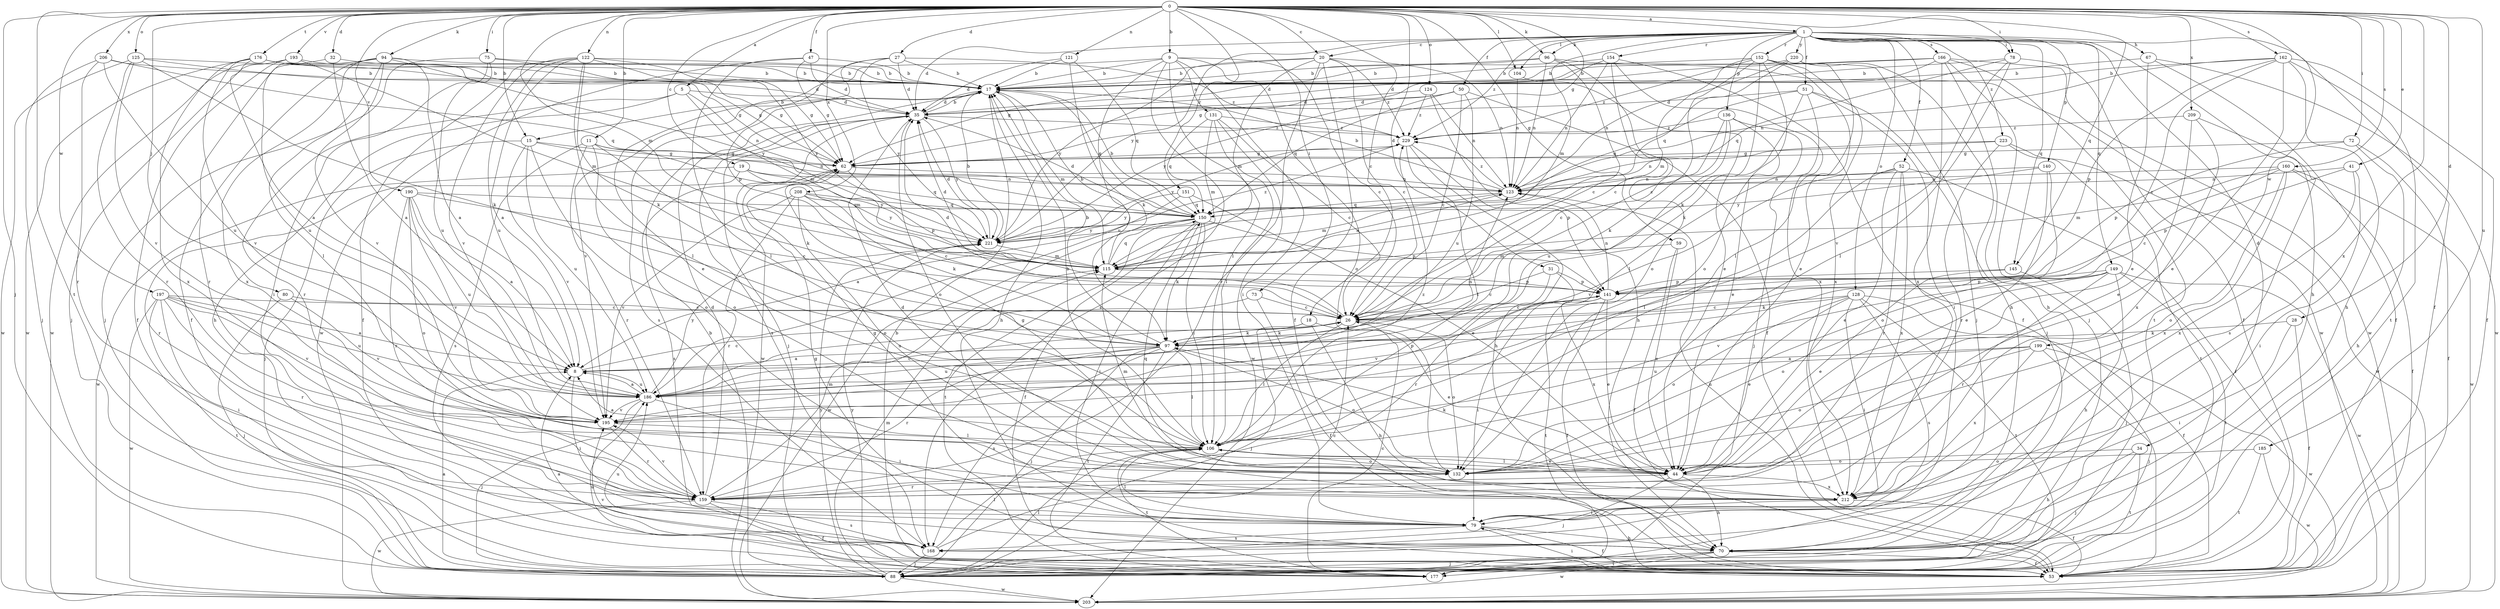 strict digraph  {
0;
1;
5;
8;
9;
11;
15;
17;
18;
19;
20;
26;
27;
28;
31;
32;
34;
35;
41;
44;
47;
50;
51;
52;
53;
59;
62;
67;
70;
72;
73;
75;
78;
79;
80;
88;
94;
96;
97;
104;
106;
115;
121;
122;
123;
124;
125;
128;
131;
132;
136;
140;
141;
145;
149;
150;
151;
152;
154;
159;
160;
162;
166;
168;
176;
177;
185;
186;
190;
193;
195;
197;
199;
203;
206;
208;
209;
212;
220;
221;
223;
229;
0 -> 1  [label=a];
0 -> 5  [label=a];
0 -> 9  [label=b];
0 -> 11  [label=b];
0 -> 15  [label=b];
0 -> 18  [label=c];
0 -> 19  [label=c];
0 -> 20  [label=c];
0 -> 27  [label=d];
0 -> 28  [label=d];
0 -> 31  [label=d];
0 -> 32  [label=d];
0 -> 41  [label=e];
0 -> 47  [label=f];
0 -> 59  [label=g];
0 -> 62  [label=g];
0 -> 72  [label=i];
0 -> 73  [label=i];
0 -> 75  [label=i];
0 -> 78  [label=i];
0 -> 80  [label=j];
0 -> 88  [label=j];
0 -> 94  [label=k];
0 -> 96  [label=k];
0 -> 104  [label=l];
0 -> 115  [label=m];
0 -> 121  [label=n];
0 -> 122  [label=n];
0 -> 124  [label=o];
0 -> 125  [label=o];
0 -> 145  [label=q];
0 -> 151  [label=r];
0 -> 160  [label=s];
0 -> 162  [label=s];
0 -> 176  [label=t];
0 -> 177  [label=t];
0 -> 185  [label=u];
0 -> 190  [label=v];
0 -> 193  [label=v];
0 -> 197  [label=w];
0 -> 199  [label=w];
0 -> 206  [label=x];
0 -> 208  [label=x];
0 -> 209  [label=x];
0 -> 212  [label=x];
1 -> 20  [label=c];
1 -> 34  [label=d];
1 -> 35  [label=d];
1 -> 50  [label=f];
1 -> 51  [label=f];
1 -> 52  [label=f];
1 -> 53  [label=f];
1 -> 67  [label=h];
1 -> 70  [label=h];
1 -> 78  [label=i];
1 -> 96  [label=k];
1 -> 104  [label=l];
1 -> 115  [label=m];
1 -> 128  [label=o];
1 -> 136  [label=p];
1 -> 140  [label=p];
1 -> 145  [label=q];
1 -> 149  [label=q];
1 -> 152  [label=r];
1 -> 154  [label=r];
1 -> 166  [label=s];
1 -> 220  [label=y];
1 -> 221  [label=y];
1 -> 223  [label=z];
1 -> 229  [label=z];
5 -> 35  [label=d];
5 -> 70  [label=h];
5 -> 115  [label=m];
5 -> 123  [label=n];
5 -> 159  [label=r];
8 -> 26  [label=c];
8 -> 79  [label=i];
8 -> 123  [label=n];
8 -> 186  [label=u];
9 -> 15  [label=b];
9 -> 17  [label=b];
9 -> 26  [label=c];
9 -> 79  [label=i];
9 -> 106  [label=l];
9 -> 131  [label=o];
9 -> 132  [label=o];
9 -> 168  [label=s];
9 -> 186  [label=u];
11 -> 62  [label=g];
11 -> 97  [label=k];
11 -> 115  [label=m];
11 -> 132  [label=o];
11 -> 159  [label=r];
11 -> 168  [label=s];
15 -> 62  [label=g];
15 -> 88  [label=j];
15 -> 123  [label=n];
15 -> 132  [label=o];
15 -> 186  [label=u];
15 -> 195  [label=v];
17 -> 35  [label=d];
17 -> 70  [label=h];
17 -> 115  [label=m];
17 -> 150  [label=q];
17 -> 168  [label=s];
17 -> 195  [label=v];
18 -> 44  [label=e];
18 -> 70  [label=h];
18 -> 88  [label=j];
18 -> 97  [label=k];
19 -> 123  [label=n];
19 -> 150  [label=q];
19 -> 159  [label=r];
19 -> 203  [label=w];
19 -> 221  [label=y];
20 -> 17  [label=b];
20 -> 26  [label=c];
20 -> 53  [label=f];
20 -> 115  [label=m];
20 -> 123  [label=n];
20 -> 159  [label=r];
20 -> 221  [label=y];
20 -> 229  [label=z];
26 -> 35  [label=d];
26 -> 97  [label=k];
26 -> 106  [label=l];
26 -> 132  [label=o];
27 -> 17  [label=b];
27 -> 35  [label=d];
27 -> 44  [label=e];
27 -> 141  [label=p];
27 -> 221  [label=y];
27 -> 229  [label=z];
28 -> 53  [label=f];
28 -> 79  [label=i];
28 -> 97  [label=k];
31 -> 26  [label=c];
31 -> 141  [label=p];
31 -> 159  [label=r];
31 -> 212  [label=x];
32 -> 8  [label=a];
32 -> 17  [label=b];
32 -> 186  [label=u];
34 -> 70  [label=h];
34 -> 88  [label=j];
34 -> 132  [label=o];
34 -> 177  [label=t];
35 -> 17  [label=b];
35 -> 88  [label=j];
35 -> 132  [label=o];
35 -> 168  [label=s];
35 -> 203  [label=w];
35 -> 221  [label=y];
35 -> 229  [label=z];
41 -> 79  [label=i];
41 -> 123  [label=n];
41 -> 141  [label=p];
41 -> 212  [label=x];
44 -> 62  [label=g];
44 -> 70  [label=h];
44 -> 88  [label=j];
44 -> 97  [label=k];
44 -> 106  [label=l];
44 -> 159  [label=r];
44 -> 212  [label=x];
47 -> 17  [label=b];
47 -> 35  [label=d];
47 -> 62  [label=g];
47 -> 106  [label=l];
47 -> 203  [label=w];
50 -> 26  [label=c];
50 -> 35  [label=d];
50 -> 53  [label=f];
50 -> 150  [label=q];
50 -> 186  [label=u];
50 -> 221  [label=y];
51 -> 35  [label=d];
51 -> 79  [label=i];
51 -> 88  [label=j];
51 -> 97  [label=k];
51 -> 106  [label=l];
51 -> 150  [label=q];
52 -> 44  [label=e];
52 -> 53  [label=f];
52 -> 106  [label=l];
52 -> 123  [label=n];
52 -> 159  [label=r];
52 -> 195  [label=v];
52 -> 212  [label=x];
53 -> 8  [label=a];
53 -> 79  [label=i];
53 -> 123  [label=n];
53 -> 195  [label=v];
59 -> 44  [label=e];
59 -> 53  [label=f];
59 -> 115  [label=m];
62 -> 123  [label=n];
62 -> 141  [label=p];
62 -> 168  [label=s];
67 -> 17  [label=b];
67 -> 44  [label=e];
67 -> 53  [label=f];
67 -> 203  [label=w];
70 -> 53  [label=f];
70 -> 62  [label=g];
70 -> 88  [label=j];
70 -> 177  [label=t];
70 -> 203  [label=w];
72 -> 53  [label=f];
72 -> 62  [label=g];
72 -> 70  [label=h];
72 -> 141  [label=p];
73 -> 26  [label=c];
73 -> 53  [label=f];
73 -> 186  [label=u];
75 -> 17  [label=b];
75 -> 62  [label=g];
75 -> 79  [label=i];
75 -> 88  [label=j];
75 -> 186  [label=u];
78 -> 17  [label=b];
78 -> 53  [label=f];
78 -> 106  [label=l];
78 -> 150  [label=q];
78 -> 195  [label=v];
79 -> 53  [label=f];
79 -> 70  [label=h];
79 -> 106  [label=l];
79 -> 168  [label=s];
80 -> 26  [label=c];
80 -> 88  [label=j];
80 -> 195  [label=v];
88 -> 8  [label=a];
88 -> 17  [label=b];
88 -> 106  [label=l];
88 -> 115  [label=m];
88 -> 203  [label=w];
88 -> 221  [label=y];
94 -> 8  [label=a];
94 -> 17  [label=b];
94 -> 53  [label=f];
94 -> 106  [label=l];
94 -> 159  [label=r];
94 -> 195  [label=v];
94 -> 212  [label=x];
94 -> 221  [label=y];
96 -> 17  [label=b];
96 -> 26  [label=c];
96 -> 62  [label=g];
96 -> 123  [label=n];
96 -> 132  [label=o];
96 -> 203  [label=w];
97 -> 8  [label=a];
97 -> 17  [label=b];
97 -> 88  [label=j];
97 -> 106  [label=l];
97 -> 132  [label=o];
97 -> 159  [label=r];
97 -> 168  [label=s];
97 -> 177  [label=t];
97 -> 186  [label=u];
104 -> 44  [label=e];
104 -> 123  [label=n];
106 -> 8  [label=a];
106 -> 17  [label=b];
106 -> 44  [label=e];
106 -> 132  [label=o];
106 -> 177  [label=t];
106 -> 229  [label=z];
115 -> 17  [label=b];
115 -> 35  [label=d];
115 -> 123  [label=n];
115 -> 141  [label=p];
115 -> 150  [label=q];
121 -> 17  [label=b];
121 -> 35  [label=d];
121 -> 97  [label=k];
121 -> 150  [label=q];
122 -> 8  [label=a];
122 -> 17  [label=b];
122 -> 53  [label=f];
122 -> 62  [label=g];
122 -> 97  [label=k];
122 -> 106  [label=l];
122 -> 186  [label=u];
122 -> 195  [label=v];
122 -> 221  [label=y];
123 -> 17  [label=b];
123 -> 115  [label=m];
123 -> 150  [label=q];
123 -> 229  [label=z];
124 -> 35  [label=d];
124 -> 70  [label=h];
124 -> 123  [label=n];
124 -> 229  [label=z];
125 -> 17  [label=b];
125 -> 62  [label=g];
125 -> 97  [label=k];
125 -> 159  [label=r];
125 -> 195  [label=v];
125 -> 203  [label=w];
128 -> 26  [label=c];
128 -> 44  [label=e];
128 -> 53  [label=f];
128 -> 79  [label=i];
128 -> 132  [label=o];
128 -> 168  [label=s];
128 -> 177  [label=t];
128 -> 195  [label=v];
131 -> 26  [label=c];
131 -> 106  [label=l];
131 -> 115  [label=m];
131 -> 150  [label=q];
131 -> 203  [label=w];
131 -> 229  [label=z];
132 -> 115  [label=m];
136 -> 26  [label=c];
136 -> 44  [label=e];
136 -> 88  [label=j];
136 -> 97  [label=k];
136 -> 186  [label=u];
136 -> 229  [label=z];
140 -> 44  [label=e];
140 -> 123  [label=n];
140 -> 132  [label=o];
140 -> 221  [label=y];
141 -> 26  [label=c];
141 -> 44  [label=e];
141 -> 53  [label=f];
141 -> 79  [label=i];
141 -> 123  [label=n];
141 -> 177  [label=t];
145 -> 44  [label=e];
145 -> 88  [label=j];
145 -> 141  [label=p];
149 -> 70  [label=h];
149 -> 97  [label=k];
149 -> 132  [label=o];
149 -> 141  [label=p];
149 -> 159  [label=r];
149 -> 177  [label=t];
149 -> 195  [label=v];
149 -> 203  [label=w];
150 -> 17  [label=b];
150 -> 35  [label=d];
150 -> 53  [label=f];
150 -> 79  [label=i];
150 -> 97  [label=k];
150 -> 106  [label=l];
150 -> 141  [label=p];
150 -> 177  [label=t];
150 -> 203  [label=w];
150 -> 221  [label=y];
151 -> 8  [label=a];
151 -> 44  [label=e];
151 -> 150  [label=q];
151 -> 221  [label=y];
152 -> 17  [label=b];
152 -> 26  [label=c];
152 -> 44  [label=e];
152 -> 88  [label=j];
152 -> 97  [label=k];
152 -> 115  [label=m];
152 -> 132  [label=o];
152 -> 212  [label=x];
152 -> 229  [label=z];
154 -> 17  [label=b];
154 -> 26  [label=c];
154 -> 35  [label=d];
154 -> 53  [label=f];
154 -> 123  [label=n];
154 -> 212  [label=x];
159 -> 35  [label=d];
159 -> 53  [label=f];
159 -> 115  [label=m];
159 -> 168  [label=s];
159 -> 195  [label=v];
159 -> 203  [label=w];
160 -> 26  [label=c];
160 -> 53  [label=f];
160 -> 115  [label=m];
160 -> 123  [label=n];
160 -> 132  [label=o];
160 -> 203  [label=w];
160 -> 212  [label=x];
162 -> 17  [label=b];
162 -> 26  [label=c];
162 -> 44  [label=e];
162 -> 53  [label=f];
162 -> 70  [label=h];
162 -> 123  [label=n];
162 -> 141  [label=p];
162 -> 177  [label=t];
166 -> 17  [label=b];
166 -> 35  [label=d];
166 -> 62  [label=g];
166 -> 70  [label=h];
166 -> 88  [label=j];
166 -> 177  [label=t];
166 -> 203  [label=w];
166 -> 212  [label=x];
168 -> 26  [label=c];
168 -> 88  [label=j];
168 -> 106  [label=l];
168 -> 186  [label=u];
176 -> 8  [label=a];
176 -> 17  [label=b];
176 -> 35  [label=d];
176 -> 62  [label=g];
176 -> 195  [label=v];
176 -> 203  [label=w];
176 -> 212  [label=x];
177 -> 17  [label=b];
177 -> 26  [label=c];
177 -> 186  [label=u];
177 -> 221  [label=y];
185 -> 132  [label=o];
185 -> 177  [label=t];
185 -> 203  [label=w];
186 -> 8  [label=a];
186 -> 26  [label=c];
186 -> 79  [label=i];
186 -> 88  [label=j];
186 -> 141  [label=p];
186 -> 195  [label=v];
186 -> 221  [label=y];
190 -> 8  [label=a];
190 -> 26  [label=c];
190 -> 132  [label=o];
190 -> 150  [label=q];
190 -> 159  [label=r];
190 -> 186  [label=u];
190 -> 195  [label=v];
193 -> 17  [label=b];
193 -> 53  [label=f];
193 -> 88  [label=j];
193 -> 115  [label=m];
193 -> 203  [label=w];
195 -> 106  [label=l];
195 -> 159  [label=r];
197 -> 8  [label=a];
197 -> 26  [label=c];
197 -> 79  [label=i];
197 -> 159  [label=r];
197 -> 177  [label=t];
197 -> 186  [label=u];
197 -> 195  [label=v];
197 -> 203  [label=w];
199 -> 8  [label=a];
199 -> 88  [label=j];
199 -> 132  [label=o];
199 -> 186  [label=u];
199 -> 203  [label=w];
199 -> 212  [label=x];
206 -> 17  [label=b];
206 -> 88  [label=j];
206 -> 150  [label=q];
206 -> 159  [label=r];
206 -> 186  [label=u];
208 -> 26  [label=c];
208 -> 97  [label=k];
208 -> 132  [label=o];
208 -> 150  [label=q];
208 -> 159  [label=r];
208 -> 195  [label=v];
208 -> 221  [label=y];
209 -> 44  [label=e];
209 -> 168  [label=s];
209 -> 212  [label=x];
209 -> 229  [label=z];
212 -> 35  [label=d];
212 -> 53  [label=f];
212 -> 62  [label=g];
212 -> 79  [label=i];
212 -> 150  [label=q];
220 -> 17  [label=b];
220 -> 70  [label=h];
220 -> 106  [label=l];
220 -> 123  [label=n];
220 -> 150  [label=q];
221 -> 17  [label=b];
221 -> 35  [label=d];
221 -> 115  [label=m];
221 -> 229  [label=z];
223 -> 62  [label=g];
223 -> 123  [label=n];
223 -> 159  [label=r];
223 -> 177  [label=t];
223 -> 203  [label=w];
229 -> 62  [label=g];
229 -> 70  [label=h];
229 -> 106  [label=l];
229 -> 141  [label=p];
229 -> 221  [label=y];
}
